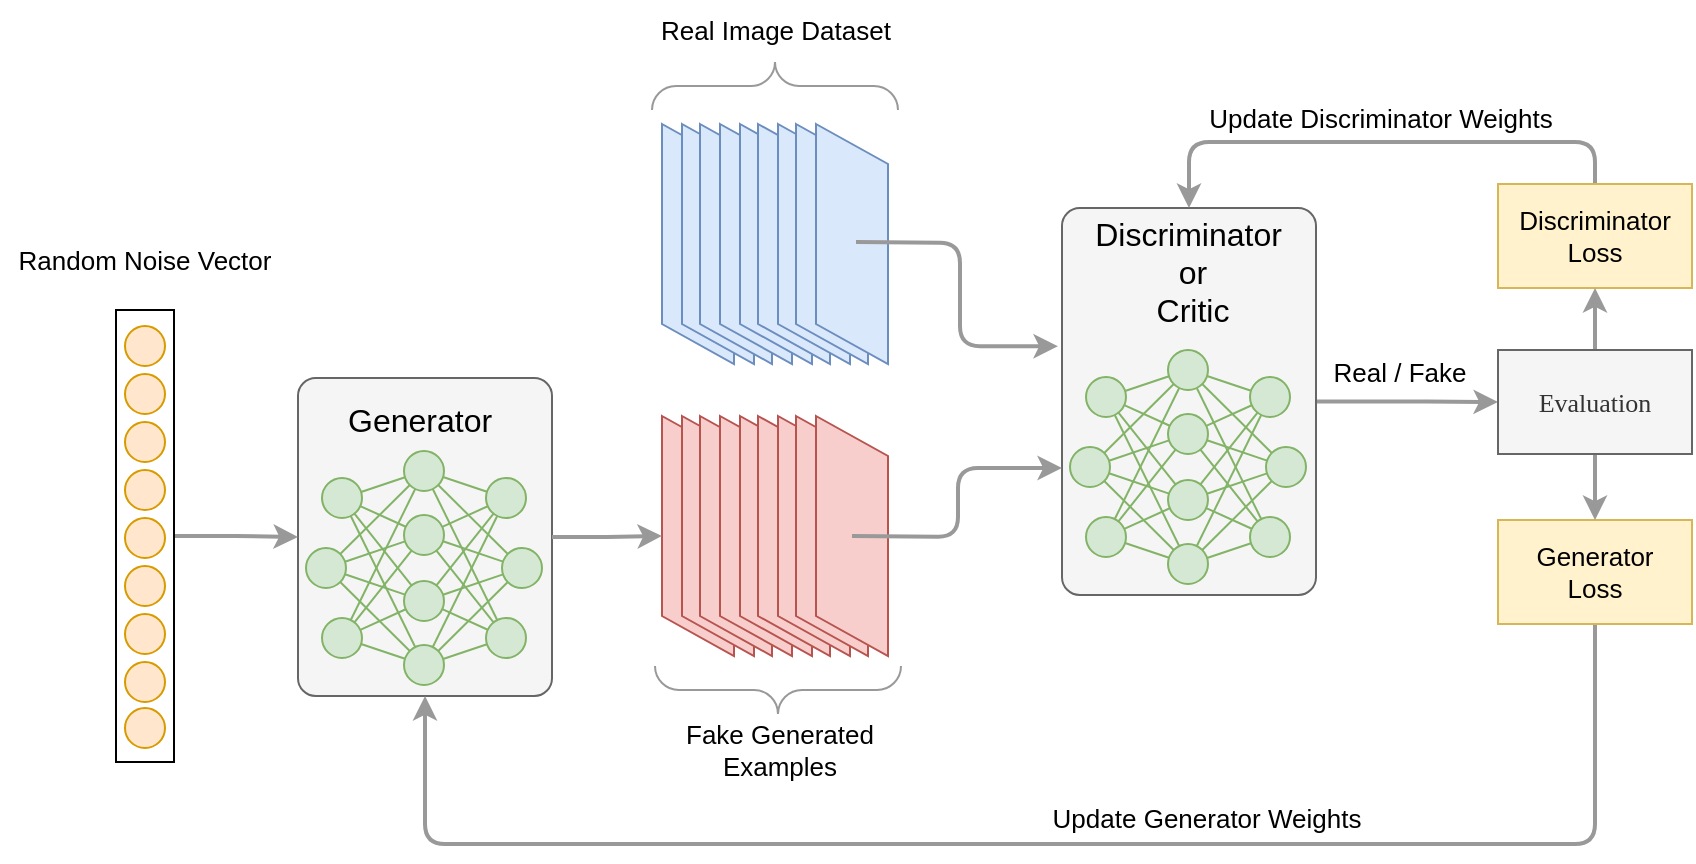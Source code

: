 <mxfile version="20.2.3" type="device"><diagram id="PMSAqIWgdb5jN0t-jePm" name="Seite-1"><mxGraphModel dx="1585" dy="627" grid="0" gridSize="10" guides="1" tooltips="1" connect="1" arrows="1" fold="1" page="0" pageScale="1" pageWidth="827" pageHeight="1169" math="0" shadow="0"><root><mxCell id="0"/><mxCell id="1" parent="0"/><mxCell id="QcTucGAK4mxC7uFP8NAP-25" value="&lt;font style=&quot;font-size: 13px;&quot;&gt;Real Image Dataset&lt;/font&gt;" style="text;html=1;strokeColor=none;fillColor=none;align=center;verticalAlign=middle;whiteSpace=wrap;rounded=0;" vertex="1" parent="1"><mxGeometry x="181.5" y="186" width="144" height="30" as="geometry"/></mxCell><mxCell id="QcTucGAK4mxC7uFP8NAP-26" value="" style="group" vertex="1" connectable="0" parent="1"><mxGeometry x="197" y="248" width="113" height="120" as="geometry"/></mxCell><mxCell id="QcTucGAK4mxC7uFP8NAP-3" value="" style="shape=parallelogram;perimeter=parallelogramPerimeter;whiteSpace=wrap;html=1;fixedSize=1;direction=south;fillColor=#dae8fc;strokeColor=#6c8ebf;" vertex="1" parent="QcTucGAK4mxC7uFP8NAP-26"><mxGeometry width="36" height="120" as="geometry"/></mxCell><mxCell id="QcTucGAK4mxC7uFP8NAP-4" value="" style="shape=parallelogram;perimeter=parallelogramPerimeter;whiteSpace=wrap;html=1;fixedSize=1;direction=south;fillColor=#dae8fc;strokeColor=#6c8ebf;" vertex="1" parent="QcTucGAK4mxC7uFP8NAP-26"><mxGeometry x="10" width="36" height="120" as="geometry"/></mxCell><mxCell id="QcTucGAK4mxC7uFP8NAP-16" value="" style="shape=parallelogram;perimeter=parallelogramPerimeter;whiteSpace=wrap;html=1;fixedSize=1;direction=south;fillColor=#dae8fc;strokeColor=#6c8ebf;" vertex="1" parent="QcTucGAK4mxC7uFP8NAP-26"><mxGeometry x="19" width="36" height="120" as="geometry"/></mxCell><mxCell id="QcTucGAK4mxC7uFP8NAP-19" value="" style="shape=parallelogram;perimeter=parallelogramPerimeter;whiteSpace=wrap;html=1;fixedSize=1;direction=south;fillColor=#dae8fc;strokeColor=#6c8ebf;" vertex="1" parent="QcTucGAK4mxC7uFP8NAP-26"><mxGeometry x="29" width="36" height="120" as="geometry"/></mxCell><mxCell id="QcTucGAK4mxC7uFP8NAP-20" value="" style="shape=parallelogram;perimeter=parallelogramPerimeter;whiteSpace=wrap;html=1;fixedSize=1;direction=south;fillColor=#dae8fc;strokeColor=#6c8ebf;" vertex="1" parent="QcTucGAK4mxC7uFP8NAP-26"><mxGeometry x="39" width="36" height="120" as="geometry"/></mxCell><mxCell id="QcTucGAK4mxC7uFP8NAP-21" value="" style="shape=parallelogram;perimeter=parallelogramPerimeter;whiteSpace=wrap;html=1;fixedSize=1;direction=south;fillColor=#dae8fc;strokeColor=#6c8ebf;" vertex="1" parent="QcTucGAK4mxC7uFP8NAP-26"><mxGeometry x="48" width="36" height="120" as="geometry"/></mxCell><mxCell id="QcTucGAK4mxC7uFP8NAP-22" value="" style="shape=parallelogram;perimeter=parallelogramPerimeter;whiteSpace=wrap;html=1;fixedSize=1;direction=south;fillColor=#dae8fc;strokeColor=#6c8ebf;" vertex="1" parent="QcTucGAK4mxC7uFP8NAP-26"><mxGeometry x="58" width="36" height="120" as="geometry"/></mxCell><mxCell id="QcTucGAK4mxC7uFP8NAP-23" value="" style="shape=parallelogram;perimeter=parallelogramPerimeter;whiteSpace=wrap;html=1;fixedSize=1;direction=south;fillColor=#dae8fc;strokeColor=#6c8ebf;" vertex="1" parent="QcTucGAK4mxC7uFP8NAP-26"><mxGeometry x="67" width="36" height="120" as="geometry"/></mxCell><mxCell id="QcTucGAK4mxC7uFP8NAP-24" value="" style="shape=parallelogram;perimeter=parallelogramPerimeter;whiteSpace=wrap;html=1;fixedSize=1;direction=south;fillColor=#dae8fc;strokeColor=#6c8ebf;" vertex="1" parent="QcTucGAK4mxC7uFP8NAP-26"><mxGeometry x="77" width="36" height="120" as="geometry"/></mxCell><mxCell id="QcTucGAK4mxC7uFP8NAP-28" value="" style="verticalLabelPosition=bottom;shadow=0;dashed=0;align=center;html=1;verticalAlign=top;strokeWidth=1;shape=mxgraph.mockup.markup.curlyBrace;strokeColor=#999999;fontFamily=Times New Roman;fontSize=13;" vertex="1" parent="1"><mxGeometry x="192" y="217" width="123" height="24" as="geometry"/></mxCell><mxCell id="QcTucGAK4mxC7uFP8NAP-30" value="" style="shape=parallelogram;perimeter=parallelogramPerimeter;whiteSpace=wrap;html=1;fixedSize=1;direction=south;fillColor=#f8cecc;strokeColor=#b85450;" vertex="1" parent="1"><mxGeometry x="197" y="394" width="36" height="120" as="geometry"/></mxCell><mxCell id="QcTucGAK4mxC7uFP8NAP-31" value="" style="shape=parallelogram;perimeter=parallelogramPerimeter;whiteSpace=wrap;html=1;fixedSize=1;direction=south;fillColor=#f8cecc;strokeColor=#b85450;" vertex="1" parent="1"><mxGeometry x="207" y="394" width="36" height="120" as="geometry"/></mxCell><mxCell id="QcTucGAK4mxC7uFP8NAP-32" value="" style="shape=parallelogram;perimeter=parallelogramPerimeter;whiteSpace=wrap;html=1;fixedSize=1;direction=south;fillColor=#f8cecc;strokeColor=#b85450;" vertex="1" parent="1"><mxGeometry x="216" y="394" width="36" height="120" as="geometry"/></mxCell><mxCell id="QcTucGAK4mxC7uFP8NAP-33" value="" style="shape=parallelogram;perimeter=parallelogramPerimeter;whiteSpace=wrap;html=1;fixedSize=1;direction=south;fillColor=#f8cecc;strokeColor=#b85450;" vertex="1" parent="1"><mxGeometry x="226" y="394" width="36" height="120" as="geometry"/></mxCell><mxCell id="QcTucGAK4mxC7uFP8NAP-34" value="" style="shape=parallelogram;perimeter=parallelogramPerimeter;whiteSpace=wrap;html=1;fixedSize=1;direction=south;fillColor=#f8cecc;strokeColor=#b85450;" vertex="1" parent="1"><mxGeometry x="236" y="394" width="36" height="120" as="geometry"/></mxCell><mxCell id="QcTucGAK4mxC7uFP8NAP-35" value="" style="shape=parallelogram;perimeter=parallelogramPerimeter;whiteSpace=wrap;html=1;fixedSize=1;direction=south;fillColor=#f8cecc;strokeColor=#b85450;" vertex="1" parent="1"><mxGeometry x="245" y="394" width="36" height="120" as="geometry"/></mxCell><mxCell id="QcTucGAK4mxC7uFP8NAP-36" value="" style="shape=parallelogram;perimeter=parallelogramPerimeter;whiteSpace=wrap;html=1;fixedSize=1;direction=south;fillColor=#f8cecc;strokeColor=#b85450;" vertex="1" parent="1"><mxGeometry x="255" y="394" width="36" height="120" as="geometry"/></mxCell><mxCell id="QcTucGAK4mxC7uFP8NAP-37" value="" style="shape=parallelogram;perimeter=parallelogramPerimeter;whiteSpace=wrap;html=1;fixedSize=1;direction=south;fillColor=#f8cecc;strokeColor=#b85450;" vertex="1" parent="1"><mxGeometry x="264" y="394" width="36" height="120" as="geometry"/></mxCell><mxCell id="QcTucGAK4mxC7uFP8NAP-38" value="" style="shape=parallelogram;perimeter=parallelogramPerimeter;whiteSpace=wrap;html=1;fixedSize=1;direction=south;fillColor=#f8cecc;strokeColor=#b85450;" vertex="1" parent="1"><mxGeometry x="274" y="394" width="36" height="120" as="geometry"/></mxCell><mxCell id="QcTucGAK4mxC7uFP8NAP-39" value="&lt;font style=&quot;font-size: 13px;&quot;&gt;Fake Generated Examples&lt;/font&gt;" style="text;html=1;strokeColor=none;fillColor=none;align=center;verticalAlign=middle;whiteSpace=wrap;rounded=0;" vertex="1" parent="1"><mxGeometry x="184" y="546" width="144" height="30" as="geometry"/></mxCell><mxCell id="QcTucGAK4mxC7uFP8NAP-40" value="" style="verticalLabelPosition=bottom;shadow=0;dashed=0;align=center;html=1;verticalAlign=top;strokeWidth=1;shape=mxgraph.mockup.markup.curlyBrace;strokeColor=#999999;fontFamily=Times New Roman;fontSize=13;rotation=-180;" vertex="1" parent="1"><mxGeometry x="193.5" y="519" width="123" height="24" as="geometry"/></mxCell><mxCell id="QcTucGAK4mxC7uFP8NAP-89" value="" style="group" vertex="1" connectable="0" parent="1"><mxGeometry x="15" y="376" width="127" height="159" as="geometry"/></mxCell><mxCell id="QcTucGAK4mxC7uFP8NAP-86" value="" style="rounded=1;whiteSpace=wrap;html=1;fontFamily=Times New Roman;fontSize=13;fillColor=#f5f5f5;strokeColor=#666666;arcSize=7;fontColor=#333333;" vertex="1" parent="QcTucGAK4mxC7uFP8NAP-89"><mxGeometry y="-1" width="127" height="159" as="geometry"/></mxCell><mxCell id="QcTucGAK4mxC7uFP8NAP-44" value="" style="ellipse;whiteSpace=wrap;html=1;fontFamily=Times New Roman;fontSize=13;fillColor=#d5e8d4;strokeColor=#82b366;rotation=-180;" vertex="1" parent="QcTucGAK4mxC7uFP8NAP-89"><mxGeometry x="94" y="119" width="20" height="20" as="geometry"/></mxCell><mxCell id="QcTucGAK4mxC7uFP8NAP-45" value="" style="ellipse;whiteSpace=wrap;html=1;fontFamily=Times New Roman;fontSize=13;fillColor=#d5e8d4;strokeColor=#82b366;rotation=-180;" vertex="1" parent="QcTucGAK4mxC7uFP8NAP-89"><mxGeometry x="102" y="84" width="20" height="20" as="geometry"/></mxCell><mxCell id="QcTucGAK4mxC7uFP8NAP-46" value="" style="ellipse;whiteSpace=wrap;html=1;fontFamily=Times New Roman;fontSize=13;fillColor=#d5e8d4;strokeColor=#82b366;rotation=-180;" vertex="1" parent="QcTucGAK4mxC7uFP8NAP-89"><mxGeometry x="94" y="49" width="20" height="20" as="geometry"/></mxCell><mxCell id="QcTucGAK4mxC7uFP8NAP-48" value="" style="ellipse;whiteSpace=wrap;html=1;fontFamily=Times New Roman;fontSize=13;fillColor=#d5e8d4;strokeColor=#82b366;rotation=-180;flipV=0;" vertex="1" parent="QcTucGAK4mxC7uFP8NAP-89"><mxGeometry x="53" y="132.5" width="20" height="20" as="geometry"/></mxCell><mxCell id="QcTucGAK4mxC7uFP8NAP-49" value="" style="ellipse;whiteSpace=wrap;html=1;fontFamily=Times New Roman;fontSize=13;fillColor=#d5e8d4;strokeColor=#82b366;rotation=-180;flipV=0;" vertex="1" parent="QcTucGAK4mxC7uFP8NAP-89"><mxGeometry x="53" y="100.5" width="20" height="20" as="geometry"/></mxCell><mxCell id="QcTucGAK4mxC7uFP8NAP-50" value="" style="ellipse;whiteSpace=wrap;html=1;fontFamily=Times New Roman;fontSize=13;fillColor=#d5e8d4;strokeColor=#82b366;rotation=-180;flipV=0;" vertex="1" parent="QcTucGAK4mxC7uFP8NAP-89"><mxGeometry x="53" y="67.5" width="20" height="20" as="geometry"/></mxCell><mxCell id="QcTucGAK4mxC7uFP8NAP-51" value="" style="ellipse;whiteSpace=wrap;html=1;fontFamily=Times New Roman;fontSize=13;fillColor=#d5e8d4;strokeColor=#82b366;rotation=-180;flipV=0;" vertex="1" parent="QcTucGAK4mxC7uFP8NAP-89"><mxGeometry x="53" y="35.5" width="20" height="20" as="geometry"/></mxCell><mxCell id="QcTucGAK4mxC7uFP8NAP-41" value="" style="ellipse;whiteSpace=wrap;html=1;fontFamily=Times New Roman;fontSize=13;fillColor=#d5e8d4;strokeColor=#82b366;" vertex="1" parent="QcTucGAK4mxC7uFP8NAP-89"><mxGeometry x="12" y="49" width="20" height="20" as="geometry"/></mxCell><mxCell id="QcTucGAK4mxC7uFP8NAP-42" value="" style="ellipse;whiteSpace=wrap;html=1;fontFamily=Times New Roman;fontSize=13;fillColor=#d5e8d4;strokeColor=#82b366;" vertex="1" parent="QcTucGAK4mxC7uFP8NAP-89"><mxGeometry x="4" y="84" width="20" height="20" as="geometry"/></mxCell><mxCell id="QcTucGAK4mxC7uFP8NAP-43" value="" style="ellipse;whiteSpace=wrap;html=1;fontFamily=Times New Roman;fontSize=13;fillColor=#d5e8d4;strokeColor=#82b366;" vertex="1" parent="QcTucGAK4mxC7uFP8NAP-89"><mxGeometry x="12" y="119" width="20" height="20" as="geometry"/></mxCell><mxCell id="QcTucGAK4mxC7uFP8NAP-55" value="" style="endArrow=none;html=1;rounded=0;fontFamily=Times New Roman;fontSize=13;fillColor=#d5e8d4;strokeColor=#82b366;" edge="1" parent="QcTucGAK4mxC7uFP8NAP-89" source="QcTucGAK4mxC7uFP8NAP-41" target="QcTucGAK4mxC7uFP8NAP-51"><mxGeometry width="50" height="50" relative="1" as="geometry"><mxPoint x="171" y="131" as="sourcePoint"/><mxPoint x="221" y="81" as="targetPoint"/></mxGeometry></mxCell><mxCell id="QcTucGAK4mxC7uFP8NAP-56" value="" style="endArrow=none;html=1;rounded=0;fontFamily=Times New Roman;fontSize=13;fillColor=#d5e8d4;strokeColor=#82b366;" edge="1" parent="QcTucGAK4mxC7uFP8NAP-89" source="QcTucGAK4mxC7uFP8NAP-41" target="QcTucGAK4mxC7uFP8NAP-50"><mxGeometry width="50" height="50" relative="1" as="geometry"><mxPoint x="41.487" y="65.838" as="sourcePoint"/><mxPoint x="63.486" y="58.578" as="targetPoint"/></mxGeometry></mxCell><mxCell id="QcTucGAK4mxC7uFP8NAP-57" value="" style="endArrow=none;html=1;rounded=0;fontFamily=Times New Roman;fontSize=13;fillColor=#d5e8d4;strokeColor=#82b366;" edge="1" parent="QcTucGAK4mxC7uFP8NAP-89" source="QcTucGAK4mxC7uFP8NAP-41" target="QcTucGAK4mxC7uFP8NAP-49"><mxGeometry width="50" height="50" relative="1" as="geometry"><mxPoint x="51.487" y="75.838" as="sourcePoint"/><mxPoint x="73.486" y="68.578" as="targetPoint"/></mxGeometry></mxCell><mxCell id="QcTucGAK4mxC7uFP8NAP-58" value="" style="endArrow=none;html=1;rounded=0;fontFamily=Times New Roman;fontSize=13;fillColor=#d5e8d4;strokeColor=#82b366;" edge="1" parent="QcTucGAK4mxC7uFP8NAP-89" source="QcTucGAK4mxC7uFP8NAP-41" target="QcTucGAK4mxC7uFP8NAP-48"><mxGeometry width="50" height="50" relative="1" as="geometry"><mxPoint x="38.194" y="76.851" as="sourcePoint"/><mxPoint x="66.768" y="112.679" as="targetPoint"/></mxGeometry></mxCell><mxCell id="QcTucGAK4mxC7uFP8NAP-64" value="" style="endArrow=none;html=1;rounded=0;fontFamily=Times New Roman;fontSize=13;fillColor=#d5e8d4;strokeColor=#82b366;" edge="1" parent="QcTucGAK4mxC7uFP8NAP-89" source="QcTucGAK4mxC7uFP8NAP-42" target="QcTucGAK4mxC7uFP8NAP-51"><mxGeometry width="50" height="50" relative="1" as="geometry"><mxPoint x="36.395" y="77.983" as="sourcePoint"/><mxPoint x="68.597" y="143.521" as="targetPoint"/></mxGeometry></mxCell><mxCell id="QcTucGAK4mxC7uFP8NAP-65" value="" style="endArrow=none;html=1;rounded=0;fontFamily=Times New Roman;fontSize=13;fillColor=#d5e8d4;strokeColor=#82b366;" edge="1" parent="QcTucGAK4mxC7uFP8NAP-89" source="QcTucGAK4mxC7uFP8NAP-42" target="QcTucGAK4mxC7uFP8NAP-50"><mxGeometry width="50" height="50" relative="1" as="geometry"><mxPoint x="31.105" y="96.963" as="sourcePoint"/><mxPoint x="65.9" y="62.542" as="targetPoint"/></mxGeometry></mxCell><mxCell id="QcTucGAK4mxC7uFP8NAP-67" value="" style="endArrow=none;html=1;rounded=0;fontFamily=Times New Roman;fontSize=13;fillColor=#d5e8d4;strokeColor=#82b366;" edge="1" parent="QcTucGAK4mxC7uFP8NAP-89" source="QcTucGAK4mxC7uFP8NAP-42" target="QcTucGAK4mxC7uFP8NAP-49"><mxGeometry width="50" height="50" relative="1" as="geometry"><mxPoint x="33.477" y="100.809" as="sourcePoint"/><mxPoint x="63.521" y="90.686" as="targetPoint"/></mxGeometry></mxCell><mxCell id="QcTucGAK4mxC7uFP8NAP-68" value="" style="endArrow=none;html=1;rounded=0;fontFamily=Times New Roman;fontSize=13;fillColor=#d5e8d4;strokeColor=#82b366;" edge="1" parent="QcTucGAK4mxC7uFP8NAP-89" source="QcTucGAK4mxC7uFP8NAP-42" target="QcTucGAK4mxC7uFP8NAP-48"><mxGeometry width="50" height="50" relative="1" as="geometry"><mxPoint x="33.477" y="107.191" as="sourcePoint"/><mxPoint x="63.521" y="117.314" as="targetPoint"/></mxGeometry></mxCell><mxCell id="QcTucGAK4mxC7uFP8NAP-69" value="" style="endArrow=none;html=1;rounded=0;fontFamily=Times New Roman;fontSize=13;fillColor=#d5e8d4;strokeColor=#82b366;" edge="1" parent="QcTucGAK4mxC7uFP8NAP-89" source="QcTucGAK4mxC7uFP8NAP-43" target="QcTucGAK4mxC7uFP8NAP-48"><mxGeometry width="50" height="50" relative="1" as="geometry"><mxPoint x="31.105" y="111.037" as="sourcePoint"/><mxPoint x="64" y="145" as="targetPoint"/></mxGeometry></mxCell><mxCell id="QcTucGAK4mxC7uFP8NAP-70" value="" style="endArrow=none;html=1;rounded=0;fontFamily=Times New Roman;fontSize=13;fillColor=#d5e8d4;strokeColor=#82b366;" edge="1" parent="QcTucGAK4mxC7uFP8NAP-89" source="QcTucGAK4mxC7uFP8NAP-43" target="QcTucGAK4mxC7uFP8NAP-49"><mxGeometry width="50" height="50" relative="1" as="geometry"><mxPoint x="41.487" y="142.162" as="sourcePoint"/><mxPoint x="63.486" y="149.422" as="targetPoint"/></mxGeometry></mxCell><mxCell id="QcTucGAK4mxC7uFP8NAP-71" value="" style="endArrow=none;html=1;rounded=0;fontFamily=Times New Roman;fontSize=13;fillColor=#d5e8d4;strokeColor=#82b366;" edge="1" parent="QcTucGAK4mxC7uFP8NAP-89" source="QcTucGAK4mxC7uFP8NAP-43" target="QcTucGAK4mxC7uFP8NAP-50"><mxGeometry width="50" height="50" relative="1" as="geometry"><mxPoint x="41.143" y="134.949" as="sourcePoint"/><mxPoint x="63.884" y="124.611" as="targetPoint"/></mxGeometry></mxCell><mxCell id="QcTucGAK4mxC7uFP8NAP-72" value="" style="endArrow=none;html=1;rounded=0;fontFamily=Times New Roman;fontSize=13;fillColor=#d5e8d4;strokeColor=#82b366;" edge="1" parent="QcTucGAK4mxC7uFP8NAP-89" source="QcTucGAK4mxC7uFP8NAP-43" target="QcTucGAK4mxC7uFP8NAP-51"><mxGeometry width="50" height="50" relative="1" as="geometry"><mxPoint x="38.194" y="131.149" as="sourcePoint"/><mxPoint x="66.768" y="95.321" as="targetPoint"/></mxGeometry></mxCell><mxCell id="QcTucGAK4mxC7uFP8NAP-73" value="" style="endArrow=none;html=1;rounded=0;fontFamily=Times New Roman;fontSize=13;fillColor=#d5e8d4;strokeColor=#82b366;" edge="1" parent="QcTucGAK4mxC7uFP8NAP-89" source="QcTucGAK4mxC7uFP8NAP-48" target="QcTucGAK4mxC7uFP8NAP-44"><mxGeometry width="50" height="50" relative="1" as="geometry"><mxPoint x="41.487" y="142.162" as="sourcePoint"/><mxPoint x="63.486" y="149.422" as="targetPoint"/></mxGeometry></mxCell><mxCell id="QcTucGAK4mxC7uFP8NAP-74" value="" style="endArrow=none;html=1;rounded=0;fontFamily=Times New Roman;fontSize=13;fillColor=#d5e8d4;strokeColor=#82b366;" edge="1" parent="QcTucGAK4mxC7uFP8NAP-89" source="QcTucGAK4mxC7uFP8NAP-48" target="QcTucGAK4mxC7uFP8NAP-45"><mxGeometry width="50" height="50" relative="1" as="geometry"><mxPoint x="82.487" y="149.338" as="sourcePoint"/><mxPoint x="104.486" y="142.078" as="targetPoint"/></mxGeometry></mxCell><mxCell id="QcTucGAK4mxC7uFP8NAP-75" value="" style="endArrow=none;html=1;rounded=0;fontFamily=Times New Roman;fontSize=13;fillColor=#d5e8d4;strokeColor=#82b366;" edge="1" parent="QcTucGAK4mxC7uFP8NAP-89" source="QcTucGAK4mxC7uFP8NAP-48" target="QcTucGAK4mxC7uFP8NAP-46"><mxGeometry width="50" height="50" relative="1" as="geometry"><mxPoint x="80.105" y="145.463" as="sourcePoint"/><mxPoint x="114.9" y="111.042" as="targetPoint"/></mxGeometry></mxCell><mxCell id="QcTucGAK4mxC7uFP8NAP-76" value="" style="endArrow=none;html=1;rounded=0;fontFamily=Times New Roman;fontSize=13;fillColor=#d5e8d4;strokeColor=#82b366;" edge="1" parent="QcTucGAK4mxC7uFP8NAP-89" source="QcTucGAK4mxC7uFP8NAP-49" target="QcTucGAK4mxC7uFP8NAP-44"><mxGeometry width="50" height="50" relative="1" as="geometry"><mxPoint x="67" y="108" as="sourcePoint"/><mxPoint x="109.597" y="77.979" as="targetPoint"/></mxGeometry></mxCell><mxCell id="QcTucGAK4mxC7uFP8NAP-77" value="" style="endArrow=none;html=1;rounded=0;fontFamily=Times New Roman;fontSize=13;fillColor=#d5e8d4;strokeColor=#82b366;" edge="1" parent="QcTucGAK4mxC7uFP8NAP-89" source="QcTucGAK4mxC7uFP8NAP-49" target="QcTucGAK4mxC7uFP8NAP-45"><mxGeometry width="50" height="50" relative="1" as="geometry"><mxPoint x="82.143" y="124.551" as="sourcePoint"/><mxPoint x="104.884" y="134.889" as="targetPoint"/></mxGeometry></mxCell><mxCell id="QcTucGAK4mxC7uFP8NAP-78" value="" style="endArrow=none;html=1;rounded=0;fontFamily=Times New Roman;fontSize=13;fillColor=#d5e8d4;strokeColor=#82b366;" edge="1" parent="QcTucGAK4mxC7uFP8NAP-89" source="QcTucGAK4mxC7uFP8NAP-49" target="QcTucGAK4mxC7uFP8NAP-46"><mxGeometry width="50" height="50" relative="1" as="geometry"><mxPoint x="82.477" y="117.309" as="sourcePoint"/><mxPoint x="112.521" y="107.186" as="targetPoint"/></mxGeometry></mxCell><mxCell id="QcTucGAK4mxC7uFP8NAP-79" value="" style="endArrow=none;html=1;rounded=0;fontFamily=Times New Roman;fontSize=13;fillColor=#d5e8d4;strokeColor=#82b366;" edge="1" parent="QcTucGAK4mxC7uFP8NAP-89" source="QcTucGAK4mxC7uFP8NAP-50" target="QcTucGAK4mxC7uFP8NAP-46"><mxGeometry width="50" height="50" relative="1" as="geometry"><mxPoint x="79.194" y="112.649" as="sourcePoint"/><mxPoint x="107.768" y="76.821" as="targetPoint"/></mxGeometry></mxCell><mxCell id="QcTucGAK4mxC7uFP8NAP-80" value="" style="endArrow=none;html=1;rounded=0;fontFamily=Times New Roman;fontSize=13;fillColor=#d5e8d4;strokeColor=#82b366;" edge="1" parent="QcTucGAK4mxC7uFP8NAP-89" source="QcTucGAK4mxC7uFP8NAP-50" target="QcTucGAK4mxC7uFP8NAP-45"><mxGeometry width="50" height="50" relative="1" as="geometry"><mxPoint x="82.143" y="83.449" as="sourcePoint"/><mxPoint x="104.884" y="73.111" as="targetPoint"/></mxGeometry></mxCell><mxCell id="QcTucGAK4mxC7uFP8NAP-81" value="" style="endArrow=none;html=1;rounded=0;fontFamily=Times New Roman;fontSize=13;fillColor=#d5e8d4;strokeColor=#82b366;" edge="1" parent="QcTucGAK4mxC7uFP8NAP-89" source="QcTucGAK4mxC7uFP8NAP-50" target="QcTucGAK4mxC7uFP8NAP-44"><mxGeometry width="50" height="50" relative="1" as="geometry"><mxPoint x="82.477" y="90.691" as="sourcePoint"/><mxPoint x="112.521" y="100.814" as="targetPoint"/></mxGeometry></mxCell><mxCell id="QcTucGAK4mxC7uFP8NAP-82" value="" style="endArrow=none;html=1;rounded=0;fontFamily=Times New Roman;fontSize=13;fillColor=#d5e8d4;strokeColor=#82b366;" edge="1" parent="QcTucGAK4mxC7uFP8NAP-89" source="QcTucGAK4mxC7uFP8NAP-51" target="QcTucGAK4mxC7uFP8NAP-46"><mxGeometry width="50" height="50" relative="1" as="geometry"><mxPoint x="92.477" y="100.691" as="sourcePoint"/><mxPoint x="122.521" y="110.814" as="targetPoint"/></mxGeometry></mxCell><mxCell id="QcTucGAK4mxC7uFP8NAP-83" value="" style="endArrow=none;html=1;rounded=0;fontFamily=Times New Roman;fontSize=13;fillColor=#d5e8d4;strokeColor=#82b366;" edge="1" parent="QcTucGAK4mxC7uFP8NAP-89" source="QcTucGAK4mxC7uFP8NAP-51" target="QcTucGAK4mxC7uFP8NAP-45"><mxGeometry width="50" height="50" relative="1" as="geometry"><mxPoint x="82.487" y="58.662" as="sourcePoint"/><mxPoint x="104.486" y="65.922" as="targetPoint"/></mxGeometry></mxCell><mxCell id="QcTucGAK4mxC7uFP8NAP-84" value="" style="endArrow=none;html=1;rounded=0;fontFamily=Times New Roman;fontSize=13;fillColor=#d5e8d4;strokeColor=#82b366;" edge="1" parent="QcTucGAK4mxC7uFP8NAP-89" source="QcTucGAK4mxC7uFP8NAP-51" target="QcTucGAK4mxC7uFP8NAP-44"><mxGeometry width="50" height="50" relative="1" as="geometry"><mxPoint x="80.105" y="62.537" as="sourcePoint"/><mxPoint x="114.9" y="96.958" as="targetPoint"/></mxGeometry></mxCell><mxCell id="QcTucGAK4mxC7uFP8NAP-88" value="&lt;span&gt;&lt;font style=&quot;font-size: 16px;&quot;&gt;Generator&lt;/font&gt;&lt;/span&gt;" style="text;html=1;strokeColor=none;fillColor=none;align=left;verticalAlign=middle;whiteSpace=wrap;rounded=0;fontFamily=Helvetica;fontSize=13;fontStyle=0" vertex="1" parent="QcTucGAK4mxC7uFP8NAP-89"><mxGeometry x="22.5" y="5" width="82" height="30" as="geometry"/></mxCell><mxCell id="QcTucGAK4mxC7uFP8NAP-90" style="edgeStyle=orthogonalEdgeStyle;rounded=0;orthogonalLoop=1;jettySize=auto;html=1;entryX=0.5;entryY=1;entryDx=0;entryDy=0;fontFamily=Helvetica;fontSize=16;strokeWidth=2;strokeColor=#999999;" edge="1" parent="1" source="QcTucGAK4mxC7uFP8NAP-86" target="QcTucGAK4mxC7uFP8NAP-30"><mxGeometry relative="1" as="geometry"/></mxCell><mxCell id="QcTucGAK4mxC7uFP8NAP-101" value="&lt;font style=&quot;font-size: 13px;&quot;&gt;Random Noise Vector&lt;/font&gt;" style="text;html=1;strokeColor=none;fillColor=none;align=center;verticalAlign=middle;whiteSpace=wrap;rounded=0;fontFamily=Helvetica;fontSize=16;" vertex="1" parent="1"><mxGeometry x="-133.75" y="300" width="144.5" height="30" as="geometry"/></mxCell><mxCell id="QcTucGAK4mxC7uFP8NAP-104" style="edgeStyle=orthogonalEdgeStyle;rounded=0;orthogonalLoop=1;jettySize=auto;html=1;entryX=0;entryY=0.5;entryDx=0;entryDy=0;fontFamily=Helvetica;fontSize=16;strokeWidth=2;strokeColor=#999999;exitX=1;exitY=0.5;exitDx=0;exitDy=0;" edge="1" parent="1" source="QcTucGAK4mxC7uFP8NAP-91" target="QcTucGAK4mxC7uFP8NAP-86"><mxGeometry relative="1" as="geometry"><mxPoint x="152.0" y="464.504" as="sourcePoint"/><mxPoint x="225.0" y="464" as="targetPoint"/></mxGeometry></mxCell><mxCell id="QcTucGAK4mxC7uFP8NAP-105" value="" style="group" vertex="1" connectable="0" parent="1"><mxGeometry x="-76" y="341" width="29" height="226" as="geometry"/></mxCell><mxCell id="QcTucGAK4mxC7uFP8NAP-91" value="" style="rounded=0;whiteSpace=wrap;html=1;fontFamily=Helvetica;fontSize=16;strokeWidth=1;" vertex="1" parent="QcTucGAK4mxC7uFP8NAP-105"><mxGeometry width="29" height="226" as="geometry"/></mxCell><mxCell id="QcTucGAK4mxC7uFP8NAP-92" value="" style="ellipse;whiteSpace=wrap;html=1;fontFamily=Times New Roman;fontSize=13;fillColor=#ffe6cc;strokeColor=#d79b00;" vertex="1" parent="QcTucGAK4mxC7uFP8NAP-105"><mxGeometry x="4.5" y="8" width="20" height="20" as="geometry"/></mxCell><mxCell id="QcTucGAK4mxC7uFP8NAP-93" value="" style="ellipse;whiteSpace=wrap;html=1;fontFamily=Times New Roman;fontSize=13;fillColor=#ffe6cc;strokeColor=#d79b00;" vertex="1" parent="QcTucGAK4mxC7uFP8NAP-105"><mxGeometry x="4.5" y="32" width="20" height="20" as="geometry"/></mxCell><mxCell id="QcTucGAK4mxC7uFP8NAP-94" value="" style="ellipse;whiteSpace=wrap;html=1;fontFamily=Times New Roman;fontSize=13;fillColor=#ffe6cc;strokeColor=#d79b00;" vertex="1" parent="QcTucGAK4mxC7uFP8NAP-105"><mxGeometry x="4.5" y="56" width="20" height="20" as="geometry"/></mxCell><mxCell id="QcTucGAK4mxC7uFP8NAP-95" value="" style="ellipse;whiteSpace=wrap;html=1;fontFamily=Times New Roman;fontSize=13;fillColor=#ffe6cc;strokeColor=#d79b00;" vertex="1" parent="QcTucGAK4mxC7uFP8NAP-105"><mxGeometry x="4.5" y="80" width="20" height="20" as="geometry"/></mxCell><mxCell id="QcTucGAK4mxC7uFP8NAP-96" value="" style="ellipse;whiteSpace=wrap;html=1;fontFamily=Times New Roman;fontSize=13;fillColor=#ffe6cc;strokeColor=#d79b00;" vertex="1" parent="QcTucGAK4mxC7uFP8NAP-105"><mxGeometry x="4.5" y="176" width="20" height="20" as="geometry"/></mxCell><mxCell id="QcTucGAK4mxC7uFP8NAP-97" value="" style="ellipse;whiteSpace=wrap;html=1;fontFamily=Times New Roman;fontSize=13;fillColor=#ffe6cc;strokeColor=#d79b00;" vertex="1" parent="QcTucGAK4mxC7uFP8NAP-105"><mxGeometry x="4.5" y="152" width="20" height="20" as="geometry"/></mxCell><mxCell id="QcTucGAK4mxC7uFP8NAP-98" value="" style="ellipse;whiteSpace=wrap;html=1;fontFamily=Times New Roman;fontSize=13;fillColor=#ffe6cc;strokeColor=#d79b00;" vertex="1" parent="QcTucGAK4mxC7uFP8NAP-105"><mxGeometry x="4.5" y="104" width="20" height="20" as="geometry"/></mxCell><mxCell id="QcTucGAK4mxC7uFP8NAP-99" value="" style="ellipse;whiteSpace=wrap;html=1;fontFamily=Times New Roman;fontSize=13;fillColor=#ffe6cc;strokeColor=#d79b00;" vertex="1" parent="QcTucGAK4mxC7uFP8NAP-105"><mxGeometry x="4.5" y="128" width="20" height="20" as="geometry"/></mxCell><mxCell id="QcTucGAK4mxC7uFP8NAP-100" value="" style="ellipse;whiteSpace=wrap;html=1;fontFamily=Times New Roman;fontSize=13;fillColor=#ffe6cc;strokeColor=#d79b00;" vertex="1" parent="QcTucGAK4mxC7uFP8NAP-105"><mxGeometry x="4.5" y="199" width="20" height="20" as="geometry"/></mxCell><mxCell id="QcTucGAK4mxC7uFP8NAP-148" style="edgeStyle=orthogonalEdgeStyle;orthogonalLoop=1;jettySize=auto;html=1;entryX=0;entryY=0.5;entryDx=0;entryDy=0;fontFamily=Helvetica;fontSize=16;strokeColor=#999999;strokeWidth=2;" edge="1" parent="1" source="QcTucGAK4mxC7uFP8NAP-107" target="QcTucGAK4mxC7uFP8NAP-147"><mxGeometry relative="1" as="geometry"/></mxCell><mxCell id="QcTucGAK4mxC7uFP8NAP-107" value="" style="rounded=1;whiteSpace=wrap;html=1;fontFamily=Times New Roman;fontSize=13;fillColor=#f5f5f5;strokeColor=#666666;arcSize=7;fontColor=#333333;" vertex="1" parent="1"><mxGeometry x="397" y="290" width="127" height="193.5" as="geometry"/></mxCell><mxCell id="QcTucGAK4mxC7uFP8NAP-108" value="" style="ellipse;whiteSpace=wrap;html=1;fontFamily=Times New Roman;fontSize=13;fillColor=#d5e8d4;strokeColor=#82b366;rotation=-180;" vertex="1" parent="1"><mxGeometry x="491" y="444.5" width="20" height="20" as="geometry"/></mxCell><mxCell id="QcTucGAK4mxC7uFP8NAP-109" value="" style="ellipse;whiteSpace=wrap;html=1;fontFamily=Times New Roman;fontSize=13;fillColor=#d5e8d4;strokeColor=#82b366;rotation=-180;" vertex="1" parent="1"><mxGeometry x="499" y="409.5" width="20" height="20" as="geometry"/></mxCell><mxCell id="QcTucGAK4mxC7uFP8NAP-110" value="" style="ellipse;whiteSpace=wrap;html=1;fontFamily=Times New Roman;fontSize=13;fillColor=#d5e8d4;strokeColor=#82b366;rotation=-180;" vertex="1" parent="1"><mxGeometry x="491" y="374.5" width="20" height="20" as="geometry"/></mxCell><mxCell id="QcTucGAK4mxC7uFP8NAP-111" value="" style="ellipse;whiteSpace=wrap;html=1;fontFamily=Times New Roman;fontSize=13;fillColor=#d5e8d4;strokeColor=#82b366;rotation=-180;flipV=0;" vertex="1" parent="1"><mxGeometry x="450" y="458" width="20" height="20" as="geometry"/></mxCell><mxCell id="QcTucGAK4mxC7uFP8NAP-112" value="" style="ellipse;whiteSpace=wrap;html=1;fontFamily=Times New Roman;fontSize=13;fillColor=#d5e8d4;strokeColor=#82b366;rotation=-180;flipV=0;" vertex="1" parent="1"><mxGeometry x="450" y="426" width="20" height="20" as="geometry"/></mxCell><mxCell id="QcTucGAK4mxC7uFP8NAP-113" value="" style="ellipse;whiteSpace=wrap;html=1;fontFamily=Times New Roman;fontSize=13;fillColor=#d5e8d4;strokeColor=#82b366;rotation=-180;flipV=0;" vertex="1" parent="1"><mxGeometry x="450" y="393" width="20" height="20" as="geometry"/></mxCell><mxCell id="QcTucGAK4mxC7uFP8NAP-114" value="" style="ellipse;whiteSpace=wrap;html=1;fontFamily=Times New Roman;fontSize=13;fillColor=#d5e8d4;strokeColor=#82b366;rotation=-180;flipV=0;" vertex="1" parent="1"><mxGeometry x="450" y="361" width="20" height="20" as="geometry"/></mxCell><mxCell id="QcTucGAK4mxC7uFP8NAP-115" value="" style="ellipse;whiteSpace=wrap;html=1;fontFamily=Times New Roman;fontSize=13;fillColor=#d5e8d4;strokeColor=#82b366;" vertex="1" parent="1"><mxGeometry x="409" y="374.5" width="20" height="20" as="geometry"/></mxCell><mxCell id="QcTucGAK4mxC7uFP8NAP-116" value="" style="ellipse;whiteSpace=wrap;html=1;fontFamily=Times New Roman;fontSize=13;fillColor=#d5e8d4;strokeColor=#82b366;" vertex="1" parent="1"><mxGeometry x="401" y="409.5" width="20" height="20" as="geometry"/></mxCell><mxCell id="QcTucGAK4mxC7uFP8NAP-117" value="" style="ellipse;whiteSpace=wrap;html=1;fontFamily=Times New Roman;fontSize=13;fillColor=#d5e8d4;strokeColor=#82b366;" vertex="1" parent="1"><mxGeometry x="409" y="444.5" width="20" height="20" as="geometry"/></mxCell><mxCell id="QcTucGAK4mxC7uFP8NAP-118" value="" style="endArrow=none;html=1;rounded=0;fontFamily=Times New Roman;fontSize=13;fillColor=#d5e8d4;strokeColor=#82b366;" edge="1" parent="1" source="QcTucGAK4mxC7uFP8NAP-115" target="QcTucGAK4mxC7uFP8NAP-114"><mxGeometry width="50" height="50" relative="1" as="geometry"><mxPoint x="568" y="456.5" as="sourcePoint"/><mxPoint x="618" y="406.5" as="targetPoint"/></mxGeometry></mxCell><mxCell id="QcTucGAK4mxC7uFP8NAP-119" value="" style="endArrow=none;html=1;rounded=0;fontFamily=Times New Roman;fontSize=13;fillColor=#d5e8d4;strokeColor=#82b366;" edge="1" parent="1" source="QcTucGAK4mxC7uFP8NAP-115" target="QcTucGAK4mxC7uFP8NAP-113"><mxGeometry width="50" height="50" relative="1" as="geometry"><mxPoint x="438.487" y="391.338" as="sourcePoint"/><mxPoint x="460.486" y="384.078" as="targetPoint"/></mxGeometry></mxCell><mxCell id="QcTucGAK4mxC7uFP8NAP-120" value="" style="endArrow=none;html=1;rounded=0;fontFamily=Times New Roman;fontSize=13;fillColor=#d5e8d4;strokeColor=#82b366;" edge="1" parent="1" source="QcTucGAK4mxC7uFP8NAP-115" target="QcTucGAK4mxC7uFP8NAP-112"><mxGeometry width="50" height="50" relative="1" as="geometry"><mxPoint x="448.487" y="401.338" as="sourcePoint"/><mxPoint x="470.486" y="394.078" as="targetPoint"/></mxGeometry></mxCell><mxCell id="QcTucGAK4mxC7uFP8NAP-121" value="" style="endArrow=none;html=1;rounded=0;fontFamily=Times New Roman;fontSize=13;fillColor=#d5e8d4;strokeColor=#82b366;" edge="1" parent="1" source="QcTucGAK4mxC7uFP8NAP-115" target="QcTucGAK4mxC7uFP8NAP-111"><mxGeometry width="50" height="50" relative="1" as="geometry"><mxPoint x="435.194" y="402.351" as="sourcePoint"/><mxPoint x="463.768" y="438.179" as="targetPoint"/></mxGeometry></mxCell><mxCell id="QcTucGAK4mxC7uFP8NAP-122" value="" style="endArrow=none;html=1;rounded=0;fontFamily=Times New Roman;fontSize=13;fillColor=#d5e8d4;strokeColor=#82b366;" edge="1" parent="1" source="QcTucGAK4mxC7uFP8NAP-116" target="QcTucGAK4mxC7uFP8NAP-114"><mxGeometry width="50" height="50" relative="1" as="geometry"><mxPoint x="433.395" y="403.483" as="sourcePoint"/><mxPoint x="465.597" y="469.021" as="targetPoint"/></mxGeometry></mxCell><mxCell id="QcTucGAK4mxC7uFP8NAP-123" value="" style="endArrow=none;html=1;rounded=0;fontFamily=Times New Roman;fontSize=13;fillColor=#d5e8d4;strokeColor=#82b366;" edge="1" parent="1" source="QcTucGAK4mxC7uFP8NAP-116" target="QcTucGAK4mxC7uFP8NAP-113"><mxGeometry width="50" height="50" relative="1" as="geometry"><mxPoint x="428.105" y="422.463" as="sourcePoint"/><mxPoint x="462.9" y="388.042" as="targetPoint"/></mxGeometry></mxCell><mxCell id="QcTucGAK4mxC7uFP8NAP-124" value="" style="endArrow=none;html=1;rounded=0;fontFamily=Times New Roman;fontSize=13;fillColor=#d5e8d4;strokeColor=#82b366;" edge="1" parent="1" source="QcTucGAK4mxC7uFP8NAP-116" target="QcTucGAK4mxC7uFP8NAP-112"><mxGeometry width="50" height="50" relative="1" as="geometry"><mxPoint x="430.477" y="426.309" as="sourcePoint"/><mxPoint x="460.521" y="416.186" as="targetPoint"/></mxGeometry></mxCell><mxCell id="QcTucGAK4mxC7uFP8NAP-125" value="" style="endArrow=none;html=1;rounded=0;fontFamily=Times New Roman;fontSize=13;fillColor=#d5e8d4;strokeColor=#82b366;" edge="1" parent="1" source="QcTucGAK4mxC7uFP8NAP-116" target="QcTucGAK4mxC7uFP8NAP-111"><mxGeometry width="50" height="50" relative="1" as="geometry"><mxPoint x="430.477" y="432.691" as="sourcePoint"/><mxPoint x="460.521" y="442.814" as="targetPoint"/></mxGeometry></mxCell><mxCell id="QcTucGAK4mxC7uFP8NAP-126" value="" style="endArrow=none;html=1;rounded=0;fontFamily=Times New Roman;fontSize=13;fillColor=#d5e8d4;strokeColor=#82b366;" edge="1" parent="1" source="QcTucGAK4mxC7uFP8NAP-117" target="QcTucGAK4mxC7uFP8NAP-111"><mxGeometry width="50" height="50" relative="1" as="geometry"><mxPoint x="428.105" y="436.537" as="sourcePoint"/><mxPoint x="461" y="470.5" as="targetPoint"/></mxGeometry></mxCell><mxCell id="QcTucGAK4mxC7uFP8NAP-127" value="" style="endArrow=none;html=1;rounded=0;fontFamily=Times New Roman;fontSize=13;fillColor=#d5e8d4;strokeColor=#82b366;" edge="1" parent="1" source="QcTucGAK4mxC7uFP8NAP-117" target="QcTucGAK4mxC7uFP8NAP-112"><mxGeometry width="50" height="50" relative="1" as="geometry"><mxPoint x="438.487" y="467.662" as="sourcePoint"/><mxPoint x="460.486" y="474.922" as="targetPoint"/></mxGeometry></mxCell><mxCell id="QcTucGAK4mxC7uFP8NAP-128" value="" style="endArrow=none;html=1;rounded=0;fontFamily=Times New Roman;fontSize=13;fillColor=#d5e8d4;strokeColor=#82b366;" edge="1" parent="1" source="QcTucGAK4mxC7uFP8NAP-117" target="QcTucGAK4mxC7uFP8NAP-113"><mxGeometry width="50" height="50" relative="1" as="geometry"><mxPoint x="438.143" y="460.449" as="sourcePoint"/><mxPoint x="460.884" y="450.111" as="targetPoint"/></mxGeometry></mxCell><mxCell id="QcTucGAK4mxC7uFP8NAP-129" value="" style="endArrow=none;html=1;rounded=0;fontFamily=Times New Roman;fontSize=13;fillColor=#d5e8d4;strokeColor=#82b366;" edge="1" parent="1" source="QcTucGAK4mxC7uFP8NAP-117" target="QcTucGAK4mxC7uFP8NAP-114"><mxGeometry width="50" height="50" relative="1" as="geometry"><mxPoint x="435.194" y="456.649" as="sourcePoint"/><mxPoint x="463.768" y="420.821" as="targetPoint"/></mxGeometry></mxCell><mxCell id="QcTucGAK4mxC7uFP8NAP-130" value="" style="endArrow=none;html=1;rounded=0;fontFamily=Times New Roman;fontSize=13;fillColor=#d5e8d4;strokeColor=#82b366;" edge="1" parent="1" source="QcTucGAK4mxC7uFP8NAP-111" target="QcTucGAK4mxC7uFP8NAP-108"><mxGeometry width="50" height="50" relative="1" as="geometry"><mxPoint x="438.487" y="467.662" as="sourcePoint"/><mxPoint x="460.486" y="474.922" as="targetPoint"/></mxGeometry></mxCell><mxCell id="QcTucGAK4mxC7uFP8NAP-131" value="" style="endArrow=none;html=1;rounded=0;fontFamily=Times New Roman;fontSize=13;fillColor=#d5e8d4;strokeColor=#82b366;" edge="1" parent="1" source="QcTucGAK4mxC7uFP8NAP-111" target="QcTucGAK4mxC7uFP8NAP-109"><mxGeometry width="50" height="50" relative="1" as="geometry"><mxPoint x="479.487" y="474.838" as="sourcePoint"/><mxPoint x="501.486" y="467.578" as="targetPoint"/></mxGeometry></mxCell><mxCell id="QcTucGAK4mxC7uFP8NAP-132" value="" style="endArrow=none;html=1;rounded=0;fontFamily=Times New Roman;fontSize=13;fillColor=#d5e8d4;strokeColor=#82b366;" edge="1" parent="1" source="QcTucGAK4mxC7uFP8NAP-111" target="QcTucGAK4mxC7uFP8NAP-110"><mxGeometry width="50" height="50" relative="1" as="geometry"><mxPoint x="477.105" y="470.963" as="sourcePoint"/><mxPoint x="511.9" y="436.542" as="targetPoint"/></mxGeometry></mxCell><mxCell id="QcTucGAK4mxC7uFP8NAP-133" value="" style="endArrow=none;html=1;rounded=0;fontFamily=Times New Roman;fontSize=13;fillColor=#d5e8d4;strokeColor=#82b366;" edge="1" parent="1" source="QcTucGAK4mxC7uFP8NAP-112" target="QcTucGAK4mxC7uFP8NAP-108"><mxGeometry width="50" height="50" relative="1" as="geometry"><mxPoint x="464" y="433.5" as="sourcePoint"/><mxPoint x="506.597" y="403.479" as="targetPoint"/></mxGeometry></mxCell><mxCell id="QcTucGAK4mxC7uFP8NAP-134" value="" style="endArrow=none;html=1;rounded=0;fontFamily=Times New Roman;fontSize=13;fillColor=#d5e8d4;strokeColor=#82b366;" edge="1" parent="1" source="QcTucGAK4mxC7uFP8NAP-112" target="QcTucGAK4mxC7uFP8NAP-109"><mxGeometry width="50" height="50" relative="1" as="geometry"><mxPoint x="479.143" y="450.051" as="sourcePoint"/><mxPoint x="501.884" y="460.389" as="targetPoint"/></mxGeometry></mxCell><mxCell id="QcTucGAK4mxC7uFP8NAP-135" value="" style="endArrow=none;html=1;rounded=0;fontFamily=Times New Roman;fontSize=13;fillColor=#d5e8d4;strokeColor=#82b366;" edge="1" parent="1" source="QcTucGAK4mxC7uFP8NAP-112" target="QcTucGAK4mxC7uFP8NAP-110"><mxGeometry width="50" height="50" relative="1" as="geometry"><mxPoint x="479.477" y="442.809" as="sourcePoint"/><mxPoint x="509.521" y="432.686" as="targetPoint"/></mxGeometry></mxCell><mxCell id="QcTucGAK4mxC7uFP8NAP-136" value="" style="endArrow=none;html=1;rounded=0;fontFamily=Times New Roman;fontSize=13;fillColor=#d5e8d4;strokeColor=#82b366;" edge="1" parent="1" source="QcTucGAK4mxC7uFP8NAP-113" target="QcTucGAK4mxC7uFP8NAP-110"><mxGeometry width="50" height="50" relative="1" as="geometry"><mxPoint x="476.194" y="438.149" as="sourcePoint"/><mxPoint x="504.768" y="402.321" as="targetPoint"/></mxGeometry></mxCell><mxCell id="QcTucGAK4mxC7uFP8NAP-137" value="" style="endArrow=none;html=1;rounded=0;fontFamily=Times New Roman;fontSize=13;fillColor=#d5e8d4;strokeColor=#82b366;" edge="1" parent="1" source="QcTucGAK4mxC7uFP8NAP-113" target="QcTucGAK4mxC7uFP8NAP-109"><mxGeometry width="50" height="50" relative="1" as="geometry"><mxPoint x="479.143" y="408.949" as="sourcePoint"/><mxPoint x="501.884" y="398.611" as="targetPoint"/></mxGeometry></mxCell><mxCell id="QcTucGAK4mxC7uFP8NAP-138" value="" style="endArrow=none;html=1;rounded=0;fontFamily=Times New Roman;fontSize=13;fillColor=#d5e8d4;strokeColor=#82b366;" edge="1" parent="1" source="QcTucGAK4mxC7uFP8NAP-113" target="QcTucGAK4mxC7uFP8NAP-108"><mxGeometry width="50" height="50" relative="1" as="geometry"><mxPoint x="479.477" y="416.191" as="sourcePoint"/><mxPoint x="509.521" y="426.314" as="targetPoint"/></mxGeometry></mxCell><mxCell id="QcTucGAK4mxC7uFP8NAP-139" value="" style="endArrow=none;html=1;rounded=0;fontFamily=Times New Roman;fontSize=13;fillColor=#d5e8d4;strokeColor=#82b366;" edge="1" parent="1" source="QcTucGAK4mxC7uFP8NAP-114" target="QcTucGAK4mxC7uFP8NAP-110"><mxGeometry width="50" height="50" relative="1" as="geometry"><mxPoint x="489.477" y="426.191" as="sourcePoint"/><mxPoint x="519.521" y="436.314" as="targetPoint"/></mxGeometry></mxCell><mxCell id="QcTucGAK4mxC7uFP8NAP-140" value="" style="endArrow=none;html=1;rounded=0;fontFamily=Times New Roman;fontSize=13;fillColor=#d5e8d4;strokeColor=#82b366;" edge="1" parent="1" source="QcTucGAK4mxC7uFP8NAP-114" target="QcTucGAK4mxC7uFP8NAP-109"><mxGeometry width="50" height="50" relative="1" as="geometry"><mxPoint x="479.487" y="384.162" as="sourcePoint"/><mxPoint x="501.486" y="391.422" as="targetPoint"/></mxGeometry></mxCell><mxCell id="QcTucGAK4mxC7uFP8NAP-141" value="" style="endArrow=none;html=1;rounded=0;fontFamily=Times New Roman;fontSize=13;fillColor=#d5e8d4;strokeColor=#82b366;" edge="1" parent="1" source="QcTucGAK4mxC7uFP8NAP-114" target="QcTucGAK4mxC7uFP8NAP-108"><mxGeometry width="50" height="50" relative="1" as="geometry"><mxPoint x="477.105" y="388.037" as="sourcePoint"/><mxPoint x="511.9" y="422.458" as="targetPoint"/></mxGeometry></mxCell><mxCell id="QcTucGAK4mxC7uFP8NAP-142" value="&lt;div align=&quot;center&quot;&gt;&lt;font style=&quot;font-size: 16px;&quot;&gt;Discriminator&amp;nbsp; or&lt;/font&gt;&lt;/div&gt;&lt;div align=&quot;center&quot;&gt;&lt;font style=&quot;font-size: 16px;&quot;&gt;Critic&lt;br&gt;&lt;/font&gt;&lt;/div&gt;" style="text;html=1;strokeColor=none;fillColor=none;align=center;verticalAlign=middle;whiteSpace=wrap;rounded=0;fontFamily=Helvetica;fontSize=13;fontStyle=0" vertex="1" parent="1"><mxGeometry x="412" y="302" width="101" height="40" as="geometry"/></mxCell><mxCell id="QcTucGAK4mxC7uFP8NAP-143" style="edgeStyle=orthogonalEdgeStyle;rounded=1;orthogonalLoop=1;jettySize=auto;html=1;entryX=0;entryY=0.672;entryDx=0;entryDy=0;fontFamily=Helvetica;fontSize=16;strokeWidth=2;strokeColor=#999999;entryPerimeter=0;" edge="1" parent="1" target="QcTucGAK4mxC7uFP8NAP-107"><mxGeometry relative="1" as="geometry"><mxPoint x="292" y="454" as="sourcePoint"/><mxPoint x="380.5" y="409.5" as="targetPoint"/></mxGeometry></mxCell><mxCell id="QcTucGAK4mxC7uFP8NAP-144" style="edgeStyle=orthogonalEdgeStyle;rounded=1;orthogonalLoop=1;jettySize=auto;html=1;entryX=-0.016;entryY=0.357;entryDx=0;entryDy=0;fontFamily=Helvetica;fontSize=16;strokeWidth=2;strokeColor=#999999;entryPerimeter=0;" edge="1" parent="1" target="QcTucGAK4mxC7uFP8NAP-107"><mxGeometry relative="1" as="geometry"><mxPoint x="294" y="307" as="sourcePoint"/><mxPoint x="407" y="430.032" as="targetPoint"/></mxGeometry></mxCell><mxCell id="QcTucGAK4mxC7uFP8NAP-153" style="edgeStyle=orthogonalEdgeStyle;rounded=1;orthogonalLoop=1;jettySize=auto;html=1;entryX=0.5;entryY=0;entryDx=0;entryDy=0;fontFamily=Helvetica;fontSize=13;strokeColor=#999999;strokeWidth=2;" edge="1" parent="1" source="QcTucGAK4mxC7uFP8NAP-145" target="QcTucGAK4mxC7uFP8NAP-107"><mxGeometry relative="1" as="geometry"><Array as="points"><mxPoint x="663" y="257"/><mxPoint x="461" y="257"/></Array></mxGeometry></mxCell><mxCell id="QcTucGAK4mxC7uFP8NAP-145" value="&lt;font face=&quot;Helvetica&quot;&gt;Discriminator&lt;br&gt;Loss&lt;br&gt;&lt;/font&gt;" style="rounded=1;whiteSpace=wrap;html=1;fontFamily=Times New Roman;fontSize=13;fillColor=#fff2cc;strokeColor=#d6b656;arcSize=0;" vertex="1" parent="1"><mxGeometry x="615" y="278" width="97" height="52" as="geometry"/></mxCell><mxCell id="QcTucGAK4mxC7uFP8NAP-152" style="edgeStyle=orthogonalEdgeStyle;rounded=1;orthogonalLoop=1;jettySize=auto;html=1;entryX=0.5;entryY=1;entryDx=0;entryDy=0;fontFamily=Helvetica;fontSize=13;strokeColor=#999999;strokeWidth=2;" edge="1" parent="1" source="QcTucGAK4mxC7uFP8NAP-146" target="QcTucGAK4mxC7uFP8NAP-86"><mxGeometry relative="1" as="geometry"><Array as="points"><mxPoint x="663" y="608"/><mxPoint x="79" y="608"/></Array></mxGeometry></mxCell><mxCell id="QcTucGAK4mxC7uFP8NAP-146" value="&lt;font face=&quot;Helvetica&quot;&gt;Generator&lt;br&gt;Loss&lt;br&gt;&lt;/font&gt;" style="rounded=1;whiteSpace=wrap;html=1;fontFamily=Times New Roman;fontSize=13;fillColor=#fff2cc;strokeColor=#d6b656;arcSize=0;" vertex="1" parent="1"><mxGeometry x="615" y="446" width="97" height="52" as="geometry"/></mxCell><mxCell id="QcTucGAK4mxC7uFP8NAP-150" style="edgeStyle=orthogonalEdgeStyle;rounded=1;orthogonalLoop=1;jettySize=auto;html=1;entryX=0.5;entryY=0;entryDx=0;entryDy=0;fontFamily=Helvetica;fontSize=13;strokeColor=#999999;strokeWidth=2;" edge="1" parent="1" source="QcTucGAK4mxC7uFP8NAP-147" target="QcTucGAK4mxC7uFP8NAP-146"><mxGeometry relative="1" as="geometry"/></mxCell><mxCell id="QcTucGAK4mxC7uFP8NAP-151" style="edgeStyle=orthogonalEdgeStyle;rounded=1;orthogonalLoop=1;jettySize=auto;html=1;entryX=0.5;entryY=1;entryDx=0;entryDy=0;fontFamily=Helvetica;fontSize=13;strokeColor=#999999;strokeWidth=2;" edge="1" parent="1" source="QcTucGAK4mxC7uFP8NAP-147" target="QcTucGAK4mxC7uFP8NAP-145"><mxGeometry relative="1" as="geometry"/></mxCell><mxCell id="QcTucGAK4mxC7uFP8NAP-147" value="Evaluation" style="rounded=1;whiteSpace=wrap;html=1;fontFamily=Times New Roman;fontSize=13;fillColor=#f5f5f5;strokeColor=#666666;arcSize=0;fontColor=#333333;" vertex="1" parent="1"><mxGeometry x="615" y="361" width="97" height="52" as="geometry"/></mxCell><mxCell id="QcTucGAK4mxC7uFP8NAP-149" value="&lt;font style=&quot;font-size: 13px;&quot;&gt;Real / Fake&lt;/font&gt;" style="text;html=1;strokeColor=none;fillColor=none;align=center;verticalAlign=middle;whiteSpace=wrap;rounded=0;rotation=0;" vertex="1" parent="1"><mxGeometry x="530" y="357" width="72" height="30" as="geometry"/></mxCell><mxCell id="QcTucGAK4mxC7uFP8NAP-154" value="&lt;font style=&quot;font-size: 13px;&quot;&gt;Update Discriminator Weights&lt;/font&gt;" style="text;html=1;strokeColor=none;fillColor=none;align=center;verticalAlign=middle;whiteSpace=wrap;rounded=0;rotation=0;" vertex="1" parent="1"><mxGeometry x="466" y="230" width="181" height="30" as="geometry"/></mxCell><mxCell id="QcTucGAK4mxC7uFP8NAP-155" value="&lt;font style=&quot;font-size: 13px;&quot;&gt;Update Generator Weights&lt;/font&gt;" style="text;html=1;strokeColor=none;fillColor=none;align=center;verticalAlign=middle;whiteSpace=wrap;rounded=0;rotation=0;" vertex="1" parent="1"><mxGeometry x="379" y="580" width="181" height="30" as="geometry"/></mxCell></root></mxGraphModel></diagram></mxfile>